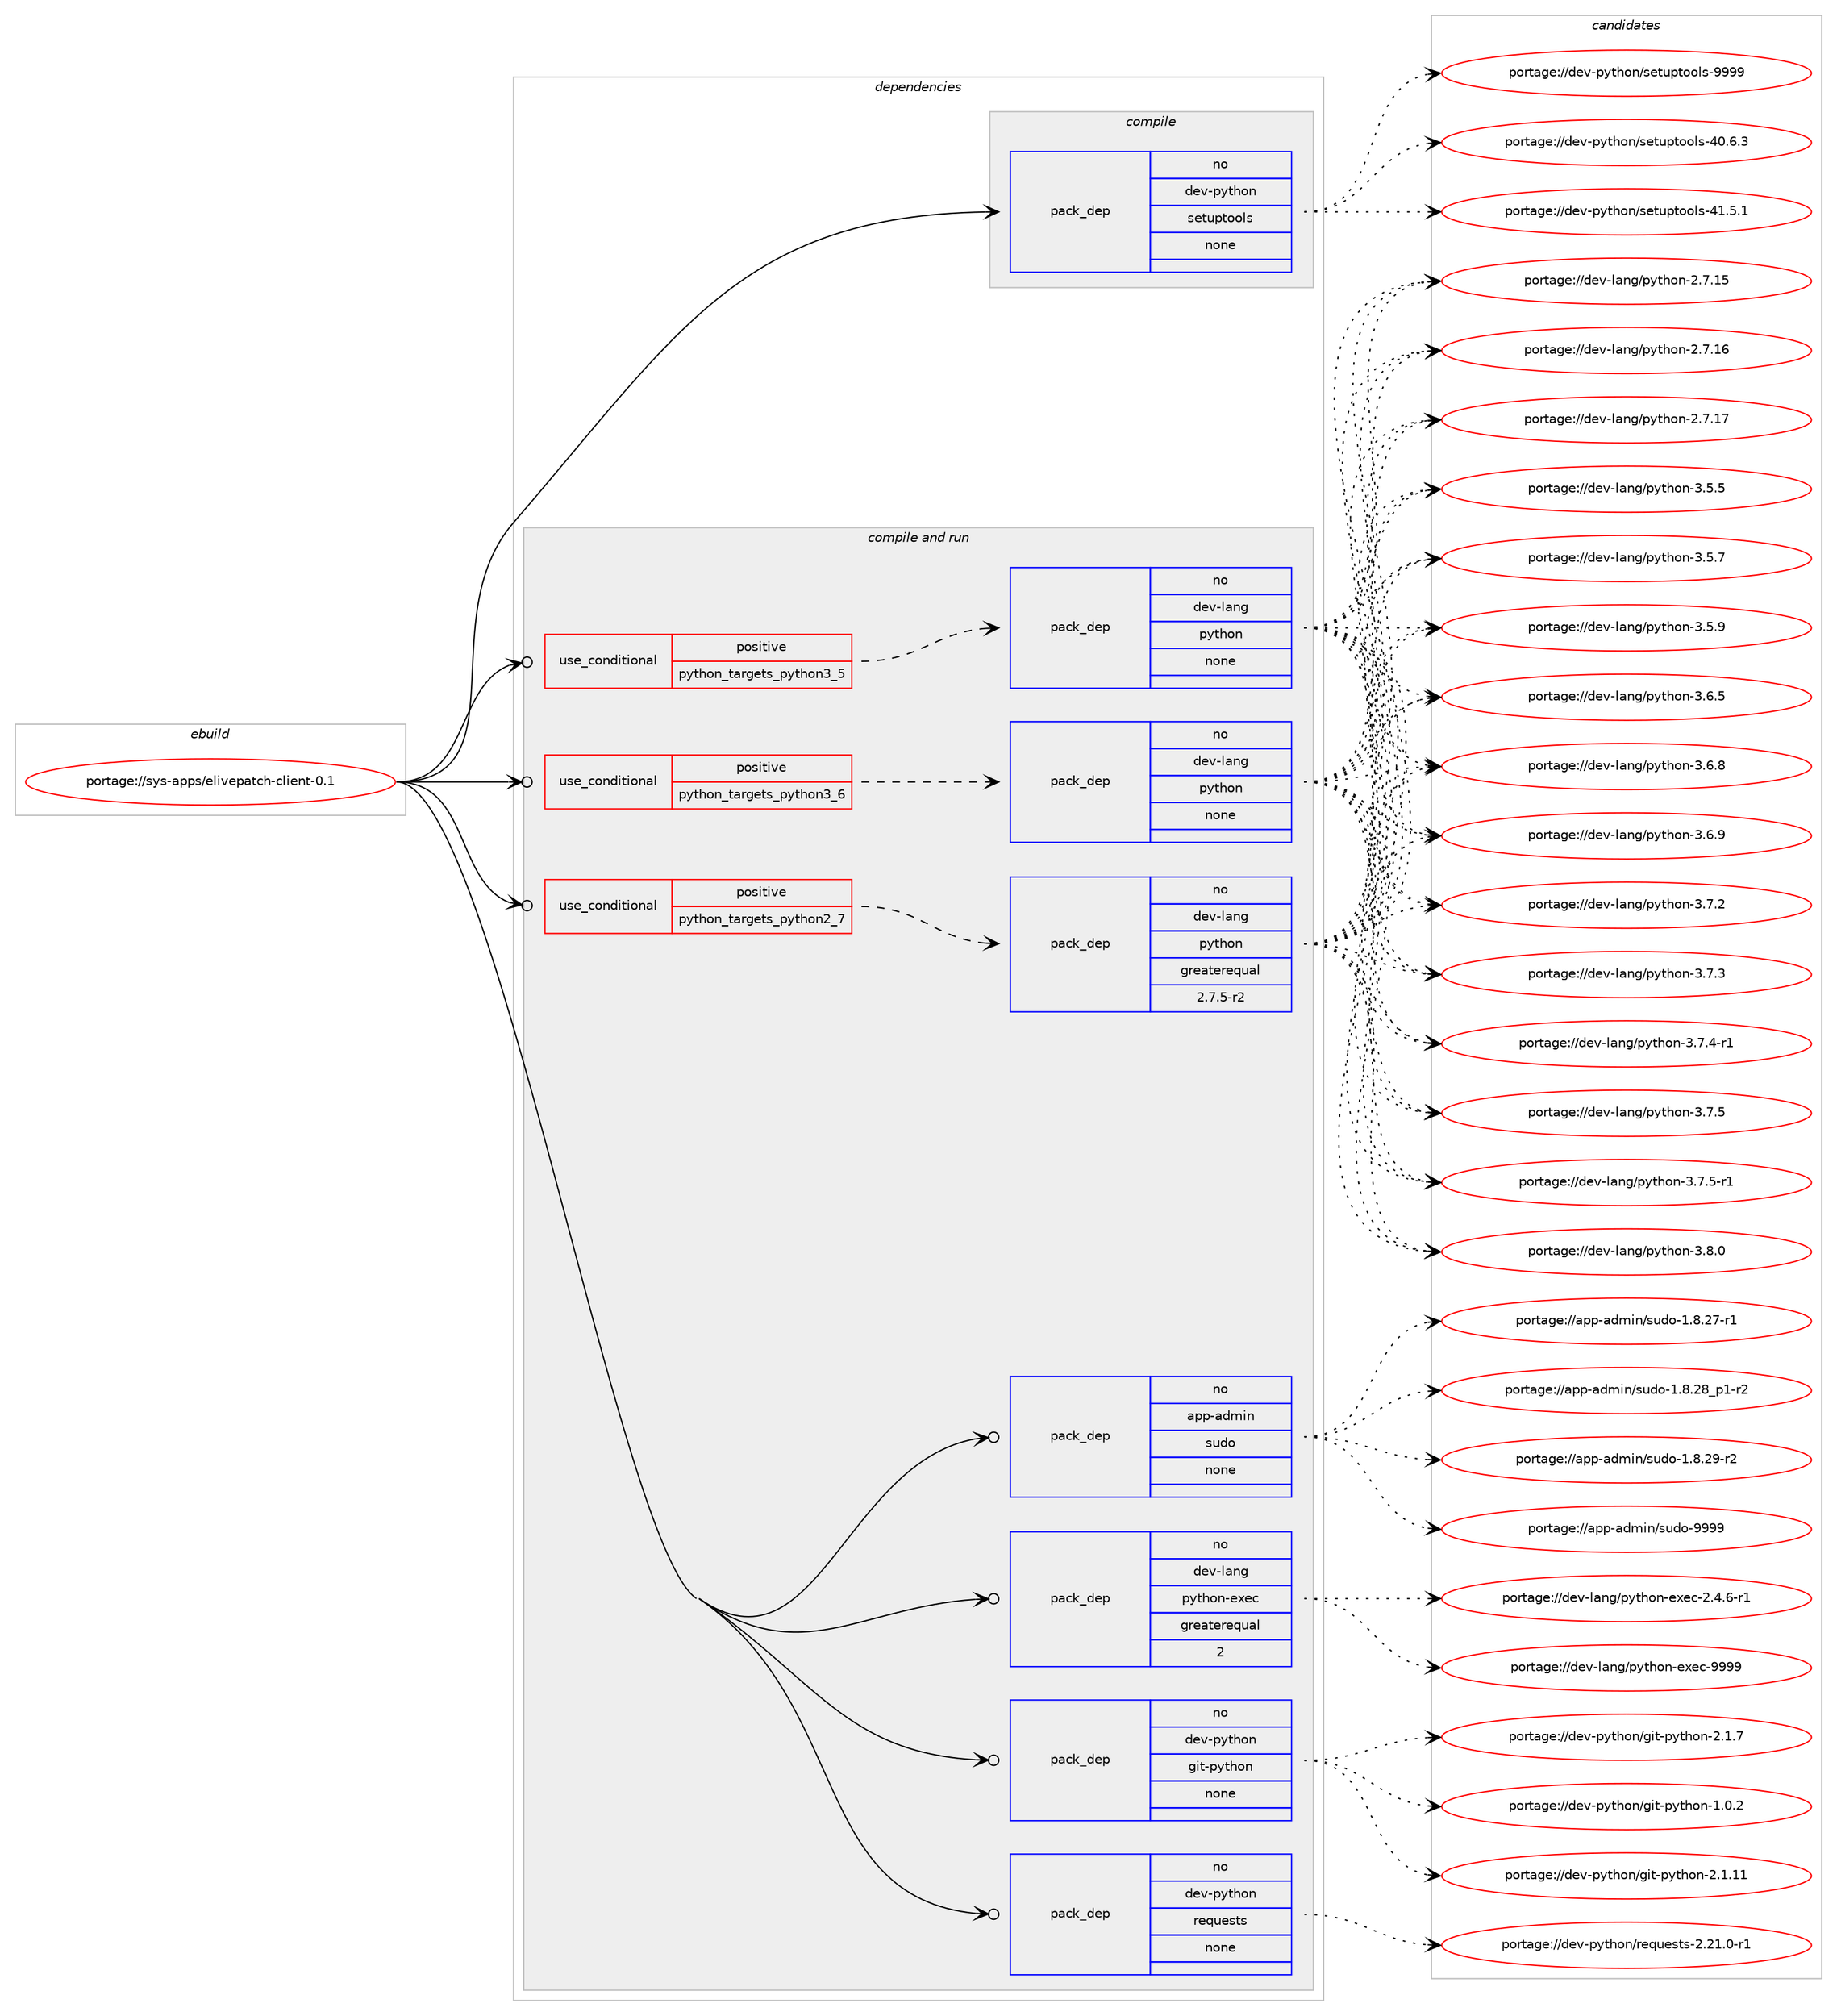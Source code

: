 digraph prolog {

# *************
# Graph options
# *************

newrank=true;
concentrate=true;
compound=true;
graph [rankdir=LR,fontname=Helvetica,fontsize=10,ranksep=1.5];#, ranksep=2.5, nodesep=0.2];
edge  [arrowhead=vee];
node  [fontname=Helvetica,fontsize=10];

# **********
# The ebuild
# **********

subgraph cluster_leftcol {
color=gray;
rank=same;
label=<<i>ebuild</i>>;
id [label="portage://sys-apps/elivepatch-client-0.1", color=red, width=4, href="../sys-apps/elivepatch-client-0.1.svg"];
}

# ****************
# The dependencies
# ****************

subgraph cluster_midcol {
color=gray;
label=<<i>dependencies</i>>;
subgraph cluster_compile {
fillcolor="#eeeeee";
style=filled;
label=<<i>compile</i>>;
subgraph pack301621 {
dependency407348 [label=<<TABLE BORDER="0" CELLBORDER="1" CELLSPACING="0" CELLPADDING="4" WIDTH="220"><TR><TD ROWSPAN="6" CELLPADDING="30">pack_dep</TD></TR><TR><TD WIDTH="110">no</TD></TR><TR><TD>dev-python</TD></TR><TR><TD>setuptools</TD></TR><TR><TD>none</TD></TR><TR><TD></TD></TR></TABLE>>, shape=none, color=blue];
}
id:e -> dependency407348:w [weight=20,style="solid",arrowhead="vee"];
}
subgraph cluster_compileandrun {
fillcolor="#eeeeee";
style=filled;
label=<<i>compile and run</i>>;
subgraph cond98911 {
dependency407349 [label=<<TABLE BORDER="0" CELLBORDER="1" CELLSPACING="0" CELLPADDING="4"><TR><TD ROWSPAN="3" CELLPADDING="10">use_conditional</TD></TR><TR><TD>positive</TD></TR><TR><TD>python_targets_python2_7</TD></TR></TABLE>>, shape=none, color=red];
subgraph pack301622 {
dependency407350 [label=<<TABLE BORDER="0" CELLBORDER="1" CELLSPACING="0" CELLPADDING="4" WIDTH="220"><TR><TD ROWSPAN="6" CELLPADDING="30">pack_dep</TD></TR><TR><TD WIDTH="110">no</TD></TR><TR><TD>dev-lang</TD></TR><TR><TD>python</TD></TR><TR><TD>greaterequal</TD></TR><TR><TD>2.7.5-r2</TD></TR></TABLE>>, shape=none, color=blue];
}
dependency407349:e -> dependency407350:w [weight=20,style="dashed",arrowhead="vee"];
}
id:e -> dependency407349:w [weight=20,style="solid",arrowhead="odotvee"];
subgraph cond98912 {
dependency407351 [label=<<TABLE BORDER="0" CELLBORDER="1" CELLSPACING="0" CELLPADDING="4"><TR><TD ROWSPAN="3" CELLPADDING="10">use_conditional</TD></TR><TR><TD>positive</TD></TR><TR><TD>python_targets_python3_5</TD></TR></TABLE>>, shape=none, color=red];
subgraph pack301623 {
dependency407352 [label=<<TABLE BORDER="0" CELLBORDER="1" CELLSPACING="0" CELLPADDING="4" WIDTH="220"><TR><TD ROWSPAN="6" CELLPADDING="30">pack_dep</TD></TR><TR><TD WIDTH="110">no</TD></TR><TR><TD>dev-lang</TD></TR><TR><TD>python</TD></TR><TR><TD>none</TD></TR><TR><TD></TD></TR></TABLE>>, shape=none, color=blue];
}
dependency407351:e -> dependency407352:w [weight=20,style="dashed",arrowhead="vee"];
}
id:e -> dependency407351:w [weight=20,style="solid",arrowhead="odotvee"];
subgraph cond98913 {
dependency407353 [label=<<TABLE BORDER="0" CELLBORDER="1" CELLSPACING="0" CELLPADDING="4"><TR><TD ROWSPAN="3" CELLPADDING="10">use_conditional</TD></TR><TR><TD>positive</TD></TR><TR><TD>python_targets_python3_6</TD></TR></TABLE>>, shape=none, color=red];
subgraph pack301624 {
dependency407354 [label=<<TABLE BORDER="0" CELLBORDER="1" CELLSPACING="0" CELLPADDING="4" WIDTH="220"><TR><TD ROWSPAN="6" CELLPADDING="30">pack_dep</TD></TR><TR><TD WIDTH="110">no</TD></TR><TR><TD>dev-lang</TD></TR><TR><TD>python</TD></TR><TR><TD>none</TD></TR><TR><TD></TD></TR></TABLE>>, shape=none, color=blue];
}
dependency407353:e -> dependency407354:w [weight=20,style="dashed",arrowhead="vee"];
}
id:e -> dependency407353:w [weight=20,style="solid",arrowhead="odotvee"];
subgraph pack301625 {
dependency407355 [label=<<TABLE BORDER="0" CELLBORDER="1" CELLSPACING="0" CELLPADDING="4" WIDTH="220"><TR><TD ROWSPAN="6" CELLPADDING="30">pack_dep</TD></TR><TR><TD WIDTH="110">no</TD></TR><TR><TD>app-admin</TD></TR><TR><TD>sudo</TD></TR><TR><TD>none</TD></TR><TR><TD></TD></TR></TABLE>>, shape=none, color=blue];
}
id:e -> dependency407355:w [weight=20,style="solid",arrowhead="odotvee"];
subgraph pack301626 {
dependency407356 [label=<<TABLE BORDER="0" CELLBORDER="1" CELLSPACING="0" CELLPADDING="4" WIDTH="220"><TR><TD ROWSPAN="6" CELLPADDING="30">pack_dep</TD></TR><TR><TD WIDTH="110">no</TD></TR><TR><TD>dev-lang</TD></TR><TR><TD>python-exec</TD></TR><TR><TD>greaterequal</TD></TR><TR><TD>2</TD></TR></TABLE>>, shape=none, color=blue];
}
id:e -> dependency407356:w [weight=20,style="solid",arrowhead="odotvee"];
subgraph pack301627 {
dependency407357 [label=<<TABLE BORDER="0" CELLBORDER="1" CELLSPACING="0" CELLPADDING="4" WIDTH="220"><TR><TD ROWSPAN="6" CELLPADDING="30">pack_dep</TD></TR><TR><TD WIDTH="110">no</TD></TR><TR><TD>dev-python</TD></TR><TR><TD>git-python</TD></TR><TR><TD>none</TD></TR><TR><TD></TD></TR></TABLE>>, shape=none, color=blue];
}
id:e -> dependency407357:w [weight=20,style="solid",arrowhead="odotvee"];
subgraph pack301628 {
dependency407358 [label=<<TABLE BORDER="0" CELLBORDER="1" CELLSPACING="0" CELLPADDING="4" WIDTH="220"><TR><TD ROWSPAN="6" CELLPADDING="30">pack_dep</TD></TR><TR><TD WIDTH="110">no</TD></TR><TR><TD>dev-python</TD></TR><TR><TD>requests</TD></TR><TR><TD>none</TD></TR><TR><TD></TD></TR></TABLE>>, shape=none, color=blue];
}
id:e -> dependency407358:w [weight=20,style="solid",arrowhead="odotvee"];
}
subgraph cluster_run {
fillcolor="#eeeeee";
style=filled;
label=<<i>run</i>>;
}
}

# **************
# The candidates
# **************

subgraph cluster_choices {
rank=same;
color=gray;
label=<<i>candidates</i>>;

subgraph choice301621 {
color=black;
nodesep=1;
choiceportage100101118451121211161041111104711510111611711211611111110811545524846544651 [label="portage://dev-python/setuptools-40.6.3", color=red, width=4,href="../dev-python/setuptools-40.6.3.svg"];
choiceportage100101118451121211161041111104711510111611711211611111110811545524946534649 [label="portage://dev-python/setuptools-41.5.1", color=red, width=4,href="../dev-python/setuptools-41.5.1.svg"];
choiceportage10010111845112121116104111110471151011161171121161111111081154557575757 [label="portage://dev-python/setuptools-9999", color=red, width=4,href="../dev-python/setuptools-9999.svg"];
dependency407348:e -> choiceportage100101118451121211161041111104711510111611711211611111110811545524846544651:w [style=dotted,weight="100"];
dependency407348:e -> choiceportage100101118451121211161041111104711510111611711211611111110811545524946534649:w [style=dotted,weight="100"];
dependency407348:e -> choiceportage10010111845112121116104111110471151011161171121161111111081154557575757:w [style=dotted,weight="100"];
}
subgraph choice301622 {
color=black;
nodesep=1;
choiceportage10010111845108971101034711212111610411111045504655464953 [label="portage://dev-lang/python-2.7.15", color=red, width=4,href="../dev-lang/python-2.7.15.svg"];
choiceportage10010111845108971101034711212111610411111045504655464954 [label="portage://dev-lang/python-2.7.16", color=red, width=4,href="../dev-lang/python-2.7.16.svg"];
choiceportage10010111845108971101034711212111610411111045504655464955 [label="portage://dev-lang/python-2.7.17", color=red, width=4,href="../dev-lang/python-2.7.17.svg"];
choiceportage100101118451089711010347112121116104111110455146534653 [label="portage://dev-lang/python-3.5.5", color=red, width=4,href="../dev-lang/python-3.5.5.svg"];
choiceportage100101118451089711010347112121116104111110455146534655 [label="portage://dev-lang/python-3.5.7", color=red, width=4,href="../dev-lang/python-3.5.7.svg"];
choiceportage100101118451089711010347112121116104111110455146534657 [label="portage://dev-lang/python-3.5.9", color=red, width=4,href="../dev-lang/python-3.5.9.svg"];
choiceportage100101118451089711010347112121116104111110455146544653 [label="portage://dev-lang/python-3.6.5", color=red, width=4,href="../dev-lang/python-3.6.5.svg"];
choiceportage100101118451089711010347112121116104111110455146544656 [label="portage://dev-lang/python-3.6.8", color=red, width=4,href="../dev-lang/python-3.6.8.svg"];
choiceportage100101118451089711010347112121116104111110455146544657 [label="portage://dev-lang/python-3.6.9", color=red, width=4,href="../dev-lang/python-3.6.9.svg"];
choiceportage100101118451089711010347112121116104111110455146554650 [label="portage://dev-lang/python-3.7.2", color=red, width=4,href="../dev-lang/python-3.7.2.svg"];
choiceportage100101118451089711010347112121116104111110455146554651 [label="portage://dev-lang/python-3.7.3", color=red, width=4,href="../dev-lang/python-3.7.3.svg"];
choiceportage1001011184510897110103471121211161041111104551465546524511449 [label="portage://dev-lang/python-3.7.4-r1", color=red, width=4,href="../dev-lang/python-3.7.4-r1.svg"];
choiceportage100101118451089711010347112121116104111110455146554653 [label="portage://dev-lang/python-3.7.5", color=red, width=4,href="../dev-lang/python-3.7.5.svg"];
choiceportage1001011184510897110103471121211161041111104551465546534511449 [label="portage://dev-lang/python-3.7.5-r1", color=red, width=4,href="../dev-lang/python-3.7.5-r1.svg"];
choiceportage100101118451089711010347112121116104111110455146564648 [label="portage://dev-lang/python-3.8.0", color=red, width=4,href="../dev-lang/python-3.8.0.svg"];
dependency407350:e -> choiceportage10010111845108971101034711212111610411111045504655464953:w [style=dotted,weight="100"];
dependency407350:e -> choiceportage10010111845108971101034711212111610411111045504655464954:w [style=dotted,weight="100"];
dependency407350:e -> choiceportage10010111845108971101034711212111610411111045504655464955:w [style=dotted,weight="100"];
dependency407350:e -> choiceportage100101118451089711010347112121116104111110455146534653:w [style=dotted,weight="100"];
dependency407350:e -> choiceportage100101118451089711010347112121116104111110455146534655:w [style=dotted,weight="100"];
dependency407350:e -> choiceportage100101118451089711010347112121116104111110455146534657:w [style=dotted,weight="100"];
dependency407350:e -> choiceportage100101118451089711010347112121116104111110455146544653:w [style=dotted,weight="100"];
dependency407350:e -> choiceportage100101118451089711010347112121116104111110455146544656:w [style=dotted,weight="100"];
dependency407350:e -> choiceportage100101118451089711010347112121116104111110455146544657:w [style=dotted,weight="100"];
dependency407350:e -> choiceportage100101118451089711010347112121116104111110455146554650:w [style=dotted,weight="100"];
dependency407350:e -> choiceportage100101118451089711010347112121116104111110455146554651:w [style=dotted,weight="100"];
dependency407350:e -> choiceportage1001011184510897110103471121211161041111104551465546524511449:w [style=dotted,weight="100"];
dependency407350:e -> choiceportage100101118451089711010347112121116104111110455146554653:w [style=dotted,weight="100"];
dependency407350:e -> choiceportage1001011184510897110103471121211161041111104551465546534511449:w [style=dotted,weight="100"];
dependency407350:e -> choiceportage100101118451089711010347112121116104111110455146564648:w [style=dotted,weight="100"];
}
subgraph choice301623 {
color=black;
nodesep=1;
choiceportage10010111845108971101034711212111610411111045504655464953 [label="portage://dev-lang/python-2.7.15", color=red, width=4,href="../dev-lang/python-2.7.15.svg"];
choiceportage10010111845108971101034711212111610411111045504655464954 [label="portage://dev-lang/python-2.7.16", color=red, width=4,href="../dev-lang/python-2.7.16.svg"];
choiceportage10010111845108971101034711212111610411111045504655464955 [label="portage://dev-lang/python-2.7.17", color=red, width=4,href="../dev-lang/python-2.7.17.svg"];
choiceportage100101118451089711010347112121116104111110455146534653 [label="portage://dev-lang/python-3.5.5", color=red, width=4,href="../dev-lang/python-3.5.5.svg"];
choiceportage100101118451089711010347112121116104111110455146534655 [label="portage://dev-lang/python-3.5.7", color=red, width=4,href="../dev-lang/python-3.5.7.svg"];
choiceportage100101118451089711010347112121116104111110455146534657 [label="portage://dev-lang/python-3.5.9", color=red, width=4,href="../dev-lang/python-3.5.9.svg"];
choiceportage100101118451089711010347112121116104111110455146544653 [label="portage://dev-lang/python-3.6.5", color=red, width=4,href="../dev-lang/python-3.6.5.svg"];
choiceportage100101118451089711010347112121116104111110455146544656 [label="portage://dev-lang/python-3.6.8", color=red, width=4,href="../dev-lang/python-3.6.8.svg"];
choiceportage100101118451089711010347112121116104111110455146544657 [label="portage://dev-lang/python-3.6.9", color=red, width=4,href="../dev-lang/python-3.6.9.svg"];
choiceportage100101118451089711010347112121116104111110455146554650 [label="portage://dev-lang/python-3.7.2", color=red, width=4,href="../dev-lang/python-3.7.2.svg"];
choiceportage100101118451089711010347112121116104111110455146554651 [label="portage://dev-lang/python-3.7.3", color=red, width=4,href="../dev-lang/python-3.7.3.svg"];
choiceportage1001011184510897110103471121211161041111104551465546524511449 [label="portage://dev-lang/python-3.7.4-r1", color=red, width=4,href="../dev-lang/python-3.7.4-r1.svg"];
choiceportage100101118451089711010347112121116104111110455146554653 [label="portage://dev-lang/python-3.7.5", color=red, width=4,href="../dev-lang/python-3.7.5.svg"];
choiceportage1001011184510897110103471121211161041111104551465546534511449 [label="portage://dev-lang/python-3.7.5-r1", color=red, width=4,href="../dev-lang/python-3.7.5-r1.svg"];
choiceportage100101118451089711010347112121116104111110455146564648 [label="portage://dev-lang/python-3.8.0", color=red, width=4,href="../dev-lang/python-3.8.0.svg"];
dependency407352:e -> choiceportage10010111845108971101034711212111610411111045504655464953:w [style=dotted,weight="100"];
dependency407352:e -> choiceportage10010111845108971101034711212111610411111045504655464954:w [style=dotted,weight="100"];
dependency407352:e -> choiceportage10010111845108971101034711212111610411111045504655464955:w [style=dotted,weight="100"];
dependency407352:e -> choiceportage100101118451089711010347112121116104111110455146534653:w [style=dotted,weight="100"];
dependency407352:e -> choiceportage100101118451089711010347112121116104111110455146534655:w [style=dotted,weight="100"];
dependency407352:e -> choiceportage100101118451089711010347112121116104111110455146534657:w [style=dotted,weight="100"];
dependency407352:e -> choiceportage100101118451089711010347112121116104111110455146544653:w [style=dotted,weight="100"];
dependency407352:e -> choiceportage100101118451089711010347112121116104111110455146544656:w [style=dotted,weight="100"];
dependency407352:e -> choiceportage100101118451089711010347112121116104111110455146544657:w [style=dotted,weight="100"];
dependency407352:e -> choiceportage100101118451089711010347112121116104111110455146554650:w [style=dotted,weight="100"];
dependency407352:e -> choiceportage100101118451089711010347112121116104111110455146554651:w [style=dotted,weight="100"];
dependency407352:e -> choiceportage1001011184510897110103471121211161041111104551465546524511449:w [style=dotted,weight="100"];
dependency407352:e -> choiceportage100101118451089711010347112121116104111110455146554653:w [style=dotted,weight="100"];
dependency407352:e -> choiceportage1001011184510897110103471121211161041111104551465546534511449:w [style=dotted,weight="100"];
dependency407352:e -> choiceportage100101118451089711010347112121116104111110455146564648:w [style=dotted,weight="100"];
}
subgraph choice301624 {
color=black;
nodesep=1;
choiceportage10010111845108971101034711212111610411111045504655464953 [label="portage://dev-lang/python-2.7.15", color=red, width=4,href="../dev-lang/python-2.7.15.svg"];
choiceportage10010111845108971101034711212111610411111045504655464954 [label="portage://dev-lang/python-2.7.16", color=red, width=4,href="../dev-lang/python-2.7.16.svg"];
choiceportage10010111845108971101034711212111610411111045504655464955 [label="portage://dev-lang/python-2.7.17", color=red, width=4,href="../dev-lang/python-2.7.17.svg"];
choiceportage100101118451089711010347112121116104111110455146534653 [label="portage://dev-lang/python-3.5.5", color=red, width=4,href="../dev-lang/python-3.5.5.svg"];
choiceportage100101118451089711010347112121116104111110455146534655 [label="portage://dev-lang/python-3.5.7", color=red, width=4,href="../dev-lang/python-3.5.7.svg"];
choiceportage100101118451089711010347112121116104111110455146534657 [label="portage://dev-lang/python-3.5.9", color=red, width=4,href="../dev-lang/python-3.5.9.svg"];
choiceportage100101118451089711010347112121116104111110455146544653 [label="portage://dev-lang/python-3.6.5", color=red, width=4,href="../dev-lang/python-3.6.5.svg"];
choiceportage100101118451089711010347112121116104111110455146544656 [label="portage://dev-lang/python-3.6.8", color=red, width=4,href="../dev-lang/python-3.6.8.svg"];
choiceportage100101118451089711010347112121116104111110455146544657 [label="portage://dev-lang/python-3.6.9", color=red, width=4,href="../dev-lang/python-3.6.9.svg"];
choiceportage100101118451089711010347112121116104111110455146554650 [label="portage://dev-lang/python-3.7.2", color=red, width=4,href="../dev-lang/python-3.7.2.svg"];
choiceportage100101118451089711010347112121116104111110455146554651 [label="portage://dev-lang/python-3.7.3", color=red, width=4,href="../dev-lang/python-3.7.3.svg"];
choiceportage1001011184510897110103471121211161041111104551465546524511449 [label="portage://dev-lang/python-3.7.4-r1", color=red, width=4,href="../dev-lang/python-3.7.4-r1.svg"];
choiceportage100101118451089711010347112121116104111110455146554653 [label="portage://dev-lang/python-3.7.5", color=red, width=4,href="../dev-lang/python-3.7.5.svg"];
choiceportage1001011184510897110103471121211161041111104551465546534511449 [label="portage://dev-lang/python-3.7.5-r1", color=red, width=4,href="../dev-lang/python-3.7.5-r1.svg"];
choiceportage100101118451089711010347112121116104111110455146564648 [label="portage://dev-lang/python-3.8.0", color=red, width=4,href="../dev-lang/python-3.8.0.svg"];
dependency407354:e -> choiceportage10010111845108971101034711212111610411111045504655464953:w [style=dotted,weight="100"];
dependency407354:e -> choiceportage10010111845108971101034711212111610411111045504655464954:w [style=dotted,weight="100"];
dependency407354:e -> choiceportage10010111845108971101034711212111610411111045504655464955:w [style=dotted,weight="100"];
dependency407354:e -> choiceportage100101118451089711010347112121116104111110455146534653:w [style=dotted,weight="100"];
dependency407354:e -> choiceportage100101118451089711010347112121116104111110455146534655:w [style=dotted,weight="100"];
dependency407354:e -> choiceportage100101118451089711010347112121116104111110455146534657:w [style=dotted,weight="100"];
dependency407354:e -> choiceportage100101118451089711010347112121116104111110455146544653:w [style=dotted,weight="100"];
dependency407354:e -> choiceportage100101118451089711010347112121116104111110455146544656:w [style=dotted,weight="100"];
dependency407354:e -> choiceportage100101118451089711010347112121116104111110455146544657:w [style=dotted,weight="100"];
dependency407354:e -> choiceportage100101118451089711010347112121116104111110455146554650:w [style=dotted,weight="100"];
dependency407354:e -> choiceportage100101118451089711010347112121116104111110455146554651:w [style=dotted,weight="100"];
dependency407354:e -> choiceportage1001011184510897110103471121211161041111104551465546524511449:w [style=dotted,weight="100"];
dependency407354:e -> choiceportage100101118451089711010347112121116104111110455146554653:w [style=dotted,weight="100"];
dependency407354:e -> choiceportage1001011184510897110103471121211161041111104551465546534511449:w [style=dotted,weight="100"];
dependency407354:e -> choiceportage100101118451089711010347112121116104111110455146564648:w [style=dotted,weight="100"];
}
subgraph choice301625 {
color=black;
nodesep=1;
choiceportage97112112459710010910511047115117100111454946564650554511449 [label="portage://app-admin/sudo-1.8.27-r1", color=red, width=4,href="../app-admin/sudo-1.8.27-r1.svg"];
choiceportage971121124597100109105110471151171001114549465646505695112494511450 [label="portage://app-admin/sudo-1.8.28_p1-r2", color=red, width=4,href="../app-admin/sudo-1.8.28_p1-r2.svg"];
choiceportage97112112459710010910511047115117100111454946564650574511450 [label="portage://app-admin/sudo-1.8.29-r2", color=red, width=4,href="../app-admin/sudo-1.8.29-r2.svg"];
choiceportage971121124597100109105110471151171001114557575757 [label="portage://app-admin/sudo-9999", color=red, width=4,href="../app-admin/sudo-9999.svg"];
dependency407355:e -> choiceportage97112112459710010910511047115117100111454946564650554511449:w [style=dotted,weight="100"];
dependency407355:e -> choiceportage971121124597100109105110471151171001114549465646505695112494511450:w [style=dotted,weight="100"];
dependency407355:e -> choiceportage97112112459710010910511047115117100111454946564650574511450:w [style=dotted,weight="100"];
dependency407355:e -> choiceportage971121124597100109105110471151171001114557575757:w [style=dotted,weight="100"];
}
subgraph choice301626 {
color=black;
nodesep=1;
choiceportage10010111845108971101034711212111610411111045101120101994550465246544511449 [label="portage://dev-lang/python-exec-2.4.6-r1", color=red, width=4,href="../dev-lang/python-exec-2.4.6-r1.svg"];
choiceportage10010111845108971101034711212111610411111045101120101994557575757 [label="portage://dev-lang/python-exec-9999", color=red, width=4,href="../dev-lang/python-exec-9999.svg"];
dependency407356:e -> choiceportage10010111845108971101034711212111610411111045101120101994550465246544511449:w [style=dotted,weight="100"];
dependency407356:e -> choiceportage10010111845108971101034711212111610411111045101120101994557575757:w [style=dotted,weight="100"];
}
subgraph choice301627 {
color=black;
nodesep=1;
choiceportage100101118451121211161041111104710310511645112121116104111110454946484650 [label="portage://dev-python/git-python-1.0.2", color=red, width=4,href="../dev-python/git-python-1.0.2.svg"];
choiceportage10010111845112121116104111110471031051164511212111610411111045504649464949 [label="portage://dev-python/git-python-2.1.11", color=red, width=4,href="../dev-python/git-python-2.1.11.svg"];
choiceportage100101118451121211161041111104710310511645112121116104111110455046494655 [label="portage://dev-python/git-python-2.1.7", color=red, width=4,href="../dev-python/git-python-2.1.7.svg"];
dependency407357:e -> choiceportage100101118451121211161041111104710310511645112121116104111110454946484650:w [style=dotted,weight="100"];
dependency407357:e -> choiceportage10010111845112121116104111110471031051164511212111610411111045504649464949:w [style=dotted,weight="100"];
dependency407357:e -> choiceportage100101118451121211161041111104710310511645112121116104111110455046494655:w [style=dotted,weight="100"];
}
subgraph choice301628 {
color=black;
nodesep=1;
choiceportage1001011184511212111610411111047114101113117101115116115455046504946484511449 [label="portage://dev-python/requests-2.21.0-r1", color=red, width=4,href="../dev-python/requests-2.21.0-r1.svg"];
dependency407358:e -> choiceportage1001011184511212111610411111047114101113117101115116115455046504946484511449:w [style=dotted,weight="100"];
}
}

}
